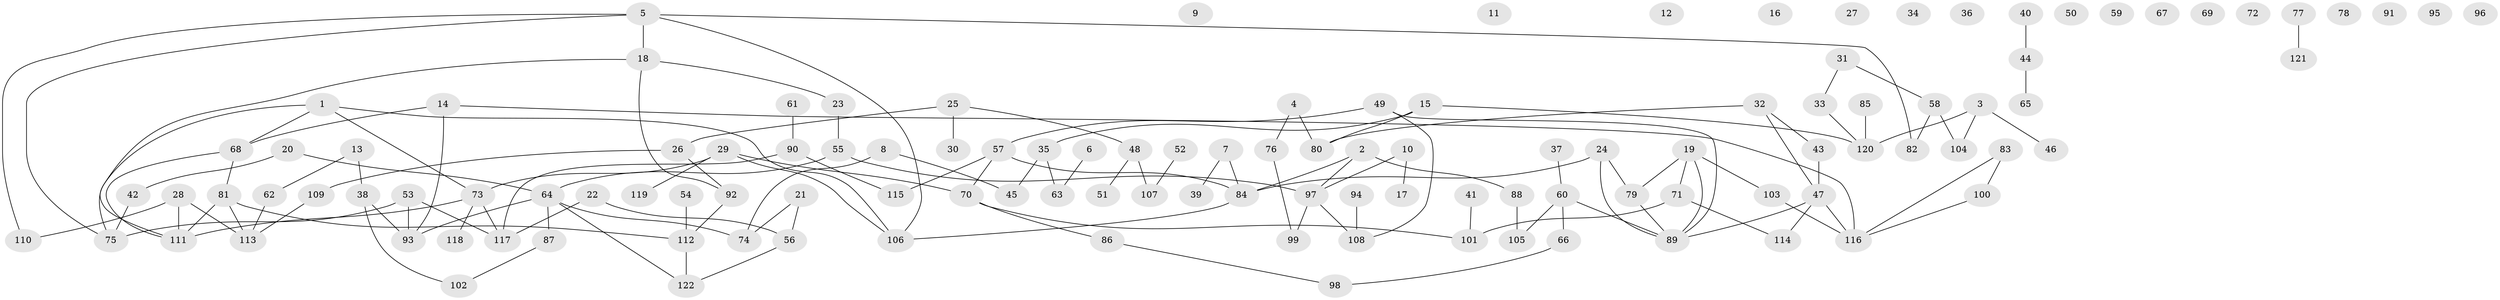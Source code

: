 // Generated by graph-tools (version 1.1) at 2025/00/03/09/25 03:00:48]
// undirected, 122 vertices, 140 edges
graph export_dot {
graph [start="1"]
  node [color=gray90,style=filled];
  1;
  2;
  3;
  4;
  5;
  6;
  7;
  8;
  9;
  10;
  11;
  12;
  13;
  14;
  15;
  16;
  17;
  18;
  19;
  20;
  21;
  22;
  23;
  24;
  25;
  26;
  27;
  28;
  29;
  30;
  31;
  32;
  33;
  34;
  35;
  36;
  37;
  38;
  39;
  40;
  41;
  42;
  43;
  44;
  45;
  46;
  47;
  48;
  49;
  50;
  51;
  52;
  53;
  54;
  55;
  56;
  57;
  58;
  59;
  60;
  61;
  62;
  63;
  64;
  65;
  66;
  67;
  68;
  69;
  70;
  71;
  72;
  73;
  74;
  75;
  76;
  77;
  78;
  79;
  80;
  81;
  82;
  83;
  84;
  85;
  86;
  87;
  88;
  89;
  90;
  91;
  92;
  93;
  94;
  95;
  96;
  97;
  98;
  99;
  100;
  101;
  102;
  103;
  104;
  105;
  106;
  107;
  108;
  109;
  110;
  111;
  112;
  113;
  114;
  115;
  116;
  117;
  118;
  119;
  120;
  121;
  122;
  1 -- 68;
  1 -- 73;
  1 -- 75;
  1 -- 106;
  2 -- 84;
  2 -- 88;
  2 -- 97;
  3 -- 46;
  3 -- 104;
  3 -- 120;
  4 -- 76;
  4 -- 80;
  5 -- 18;
  5 -- 75;
  5 -- 82;
  5 -- 106;
  5 -- 110;
  6 -- 63;
  7 -- 39;
  7 -- 84;
  8 -- 45;
  8 -- 74;
  10 -- 17;
  10 -- 97;
  13 -- 38;
  13 -- 62;
  14 -- 68;
  14 -- 93;
  14 -- 116;
  15 -- 35;
  15 -- 80;
  15 -- 120;
  18 -- 23;
  18 -- 92;
  18 -- 111;
  19 -- 71;
  19 -- 79;
  19 -- 89;
  19 -- 103;
  20 -- 42;
  20 -- 64;
  21 -- 56;
  21 -- 74;
  22 -- 56;
  22 -- 117;
  23 -- 55;
  24 -- 79;
  24 -- 84;
  24 -- 89;
  25 -- 26;
  25 -- 30;
  25 -- 48;
  26 -- 92;
  26 -- 109;
  28 -- 110;
  28 -- 111;
  28 -- 113;
  29 -- 70;
  29 -- 73;
  29 -- 106;
  29 -- 119;
  31 -- 33;
  31 -- 58;
  32 -- 43;
  32 -- 47;
  32 -- 80;
  33 -- 120;
  35 -- 45;
  35 -- 63;
  37 -- 60;
  38 -- 93;
  38 -- 102;
  40 -- 44;
  41 -- 101;
  42 -- 75;
  43 -- 47;
  44 -- 65;
  47 -- 89;
  47 -- 114;
  47 -- 116;
  48 -- 51;
  48 -- 107;
  49 -- 57;
  49 -- 89;
  49 -- 108;
  52 -- 107;
  53 -- 75;
  53 -- 93;
  53 -- 117;
  54 -- 112;
  55 -- 64;
  55 -- 97;
  56 -- 122;
  57 -- 70;
  57 -- 84;
  57 -- 115;
  58 -- 82;
  58 -- 104;
  60 -- 66;
  60 -- 89;
  60 -- 105;
  61 -- 90;
  62 -- 113;
  64 -- 74;
  64 -- 87;
  64 -- 93;
  64 -- 122;
  66 -- 98;
  68 -- 81;
  68 -- 111;
  70 -- 86;
  70 -- 101;
  71 -- 101;
  71 -- 114;
  73 -- 111;
  73 -- 117;
  73 -- 118;
  76 -- 99;
  77 -- 121;
  79 -- 89;
  81 -- 111;
  81 -- 112;
  81 -- 113;
  83 -- 100;
  83 -- 116;
  84 -- 106;
  85 -- 120;
  86 -- 98;
  87 -- 102;
  88 -- 105;
  90 -- 115;
  90 -- 117;
  92 -- 112;
  94 -- 108;
  97 -- 99;
  97 -- 108;
  100 -- 116;
  103 -- 116;
  109 -- 113;
  112 -- 122;
}
